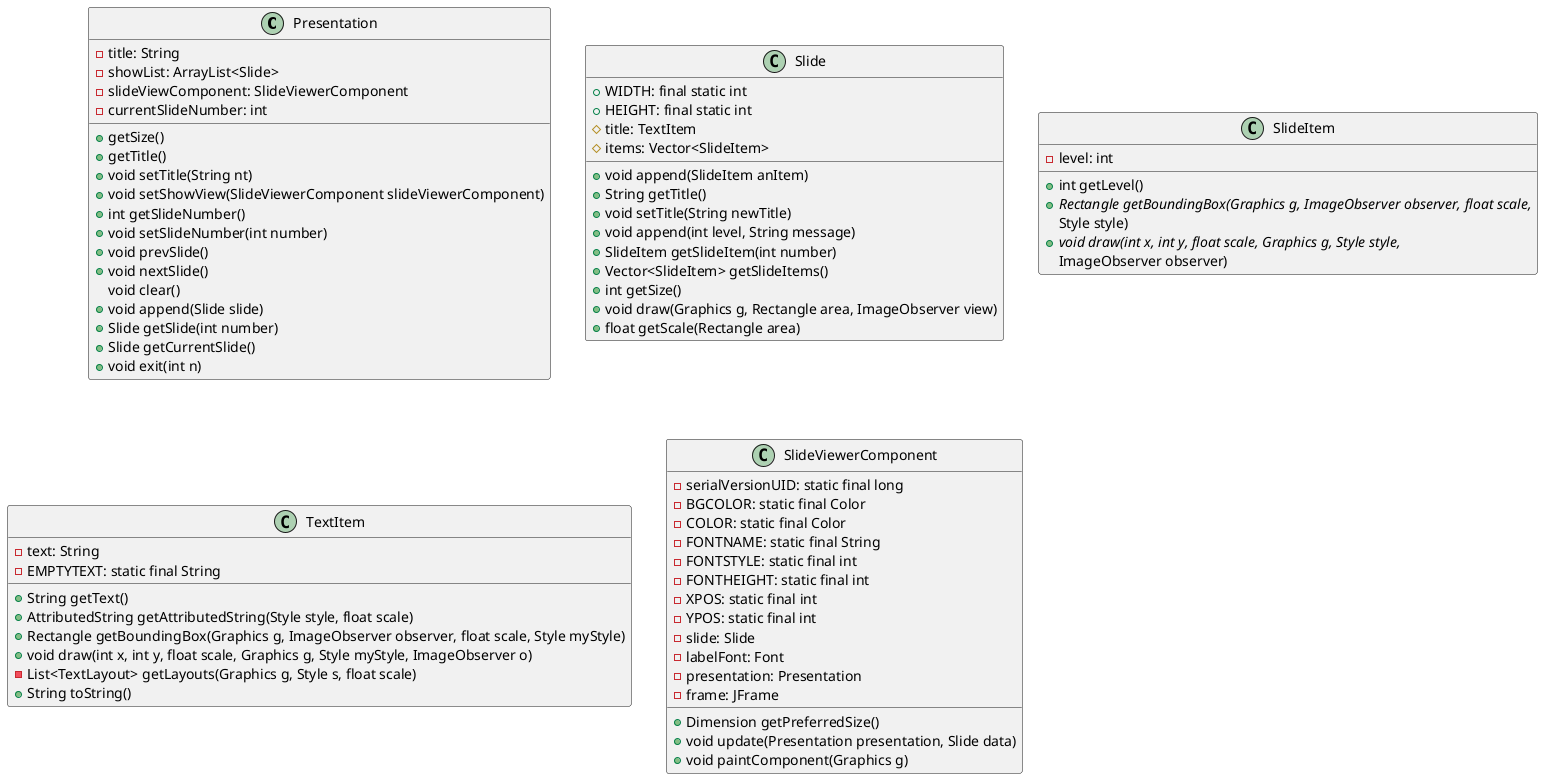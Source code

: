 @startuml PPSW

class Presentation {
   - title: String
   - showList: ArrayList<Slide>
   - slideViewComponent: SlideViewerComponent
   - currentSlideNumber: int

   + getSize()
   + getTitle()
   + void setTitle(String nt)
   + void setShowView(SlideViewerComponent slideViewerComponent)
   + int getSlideNumber()
   + void setSlideNumber(int number)
   + void prevSlide()
   + void nextSlide()
   void clear()
   + void append(Slide slide)
   + Slide getSlide(int number)
   + Slide getCurrentSlide()
   + void exit(int n)
}

class Slide {
   + WIDTH: final static int
   + HEIGHT: final static int
   # title: TextItem
   # items: Vector<SlideItem>
   + void append(SlideItem anItem)
   + String getTitle()
   + void setTitle(String newTitle)
   + void append(int level, String message)
   + SlideItem getSlideItem(int number)
   + Vector<SlideItem> getSlideItems()
   + int getSize()
   + void draw(Graphics g, Rectangle area, ImageObserver view)
   + float getScale(Rectangle area)
}

class SlideItem {
   - level: int
   + int getLevel()
   + {abstract} Rectangle getBoundingBox(Graphics g, ImageObserver observer, float scale,
      Style style)
   + {abstract} void draw(int x, int y, float scale, Graphics g, Style style,
      ImageObserver observer)
}

class TextItem {
   - text: String
   - EMPTYTEXT: static final String
   + String getText()
   + AttributedString getAttributedString(Style style, float scale)
   + Rectangle getBoundingBox(Graphics g, ImageObserver observer, float scale, Style myStyle)
   + void draw(int x, int y, float scale, Graphics g, Style myStyle, ImageObserver o)
   - List<TextLayout> getLayouts(Graphics g, Style s, float scale)
   + String toString()
}

class SlideViewerComponent {
   - serialVersionUID: static final long
   - BGCOLOR: static final Color
   - COLOR: static final Color
   - FONTNAME: static final String
   - FONTSTYLE: static final int
   - FONTHEIGHT: static final int
   - XPOS: static final int
   - YPOS: static final int
   - slide: Slide
   - labelFont: Font
   - presentation: Presentation
   - frame: JFrame
   + Dimension getPreferredSize()
   + void update(Presentation presentation, Slide data)
   + void paintComponent(Graphics g)
}

@enduml